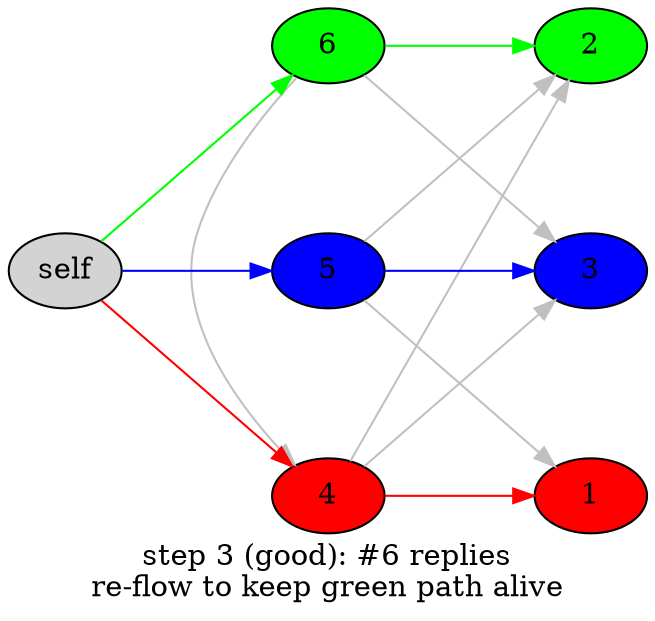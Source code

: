 digraph {
  label = "step 3 (good): #6 replies\nre-flow to keep green path alive";
  rankdir = LR;
  node [style=filled];
  edge [color=gray];
  nodesep = 1;
  ranksep = 1;
  subgraph hop1 {
      rank = same
      4, 5, 6
  }
  self -> 4 -> 1 [color=red];
  4, 1 [fillcolor=red];

  self -> 5 -> 3 [color=blue];
  5, 3 [fillcolor=blue];

  self -> 6 -> 2 [color=green];
  6, 2 [fillcolor=green];

  4 -> 2, 3
  5 -> 1, 2
  6 -> 4, 3
  6 -> 5 [style=invis] ## force dot to preserve layout
}
